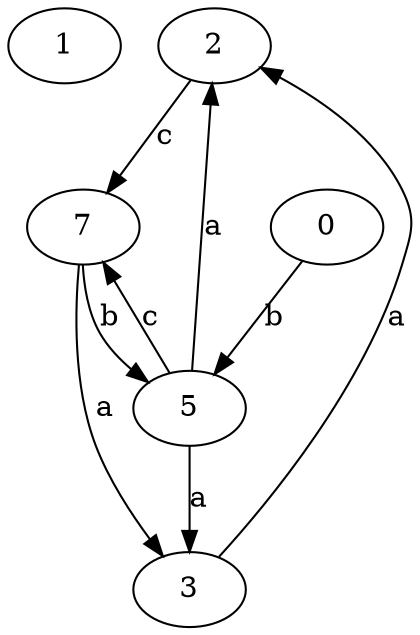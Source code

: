 strict digraph  {
1;
2;
3;
0;
5;
7;
2 -> 7  [label=c];
3 -> 2  [label=a];
0 -> 5  [label=b];
5 -> 2  [label=a];
5 -> 3  [label=a];
5 -> 7  [label=c];
7 -> 3  [label=a];
7 -> 5  [label=b];
}
